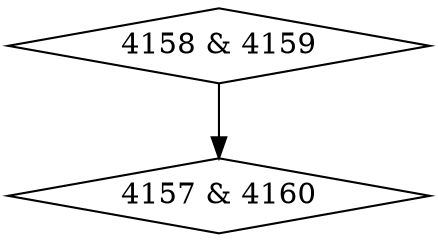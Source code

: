 digraph {
0 [label = "4157 & 4160", shape = diamond];
1 [label = "4158 & 4159", shape = diamond];
1->0;
}
